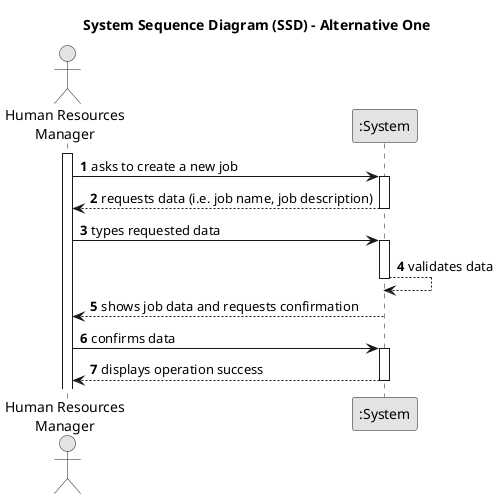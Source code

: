 @startuml
skinparam monochrome true
skinparam packageStyle rectangle
skinparam shadowing false

title System Sequence Diagram (SSD) - Alternative One

autonumber

actor "Human Resources\nManager" as HRM
participant ":System" as System

activate HRM

    HRM -> System : asks to create a new job
    activate System

        System --> HRM : requests data (i.e. job name, job description)
    deactivate System

    HRM -> System : types requested data
    activate System

        System --> System : validates data
    deactivate System

        System --> HRM : shows job data and requests confirmation
    deactivate System

    HRM -> System : confirms data
    activate System

        System --> HRM : displays operation success
    deactivate System

@enduml